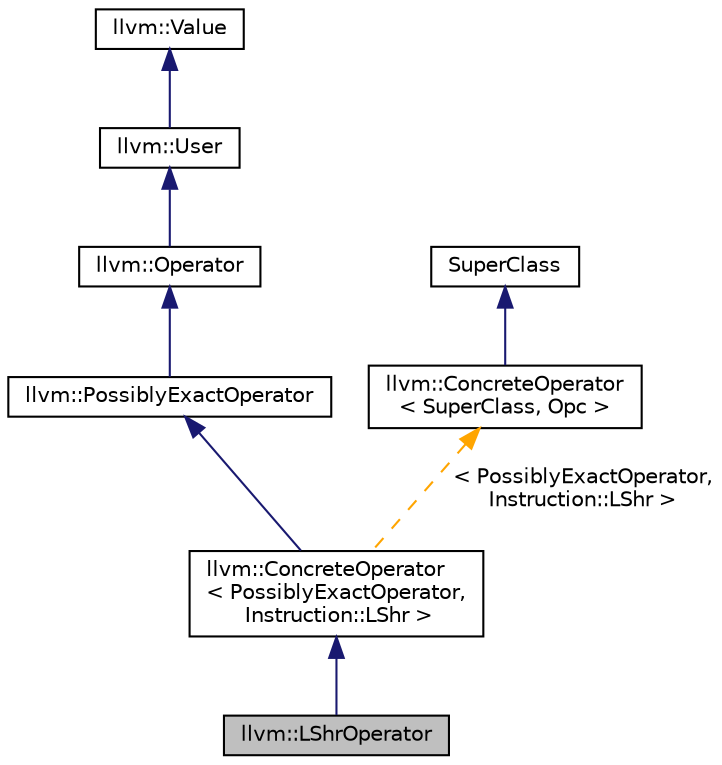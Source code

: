 digraph "llvm::LShrOperator"
{
 // LATEX_PDF_SIZE
  bgcolor="transparent";
  edge [fontname="Helvetica",fontsize="10",labelfontname="Helvetica",labelfontsize="10"];
  node [fontname="Helvetica",fontsize="10",shape=record];
  Node1 [label="llvm::LShrOperator",height=0.2,width=0.4,color="black", fillcolor="grey75", style="filled", fontcolor="black",tooltip=" "];
  Node2 -> Node1 [dir="back",color="midnightblue",fontsize="10",style="solid",fontname="Helvetica"];
  Node2 [label="llvm::ConcreteOperator\l\< PossiblyExactOperator,\l Instruction::LShr \>",height=0.2,width=0.4,color="black",URL="$classllvm_1_1ConcreteOperator.html",tooltip=" "];
  Node3 -> Node2 [dir="back",color="midnightblue",fontsize="10",style="solid",fontname="Helvetica"];
  Node3 [label="llvm::PossiblyExactOperator",height=0.2,width=0.4,color="black",URL="$classllvm_1_1PossiblyExactOperator.html",tooltip="A udiv or sdiv instruction, which can be marked as \"exact\", indicating that no bits are destroyed."];
  Node4 -> Node3 [dir="back",color="midnightblue",fontsize="10",style="solid",fontname="Helvetica"];
  Node4 [label="llvm::Operator",height=0.2,width=0.4,color="black",URL="$classllvm_1_1Operator.html",tooltip="This is a utility class that provides an abstraction for the common functionality between Instruction..."];
  Node5 -> Node4 [dir="back",color="midnightblue",fontsize="10",style="solid",fontname="Helvetica"];
  Node5 [label="llvm::User",height=0.2,width=0.4,color="black",URL="$classllvm_1_1User.html",tooltip=" "];
  Node6 -> Node5 [dir="back",color="midnightblue",fontsize="10",style="solid",fontname="Helvetica"];
  Node6 [label="llvm::Value",height=0.2,width=0.4,color="black",URL="$classllvm_1_1Value.html",tooltip="LLVM Value Representation."];
  Node7 -> Node2 [dir="back",color="orange",fontsize="10",style="dashed",label=" \< PossiblyExactOperator,\l Instruction::LShr \>" ,fontname="Helvetica"];
  Node7 [label="llvm::ConcreteOperator\l\< SuperClass, Opc \>",height=0.2,width=0.4,color="black",URL="$classllvm_1_1ConcreteOperator.html",tooltip="A helper template for defining operators for individual opcodes."];
  Node8 -> Node7 [dir="back",color="midnightblue",fontsize="10",style="solid",fontname="Helvetica"];
  Node8 [label="SuperClass",height=0.2,width=0.4,color="black",URL="$classSuperClass.html",tooltip=" "];
}
